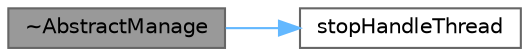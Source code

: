 digraph "~AbstractManage"
{
 // LATEX_PDF_SIZE
  bgcolor="transparent";
  edge [fontname=Helvetica,fontsize=10,labelfontname=Helvetica,labelfontsize=10];
  node [fontname=Helvetica,fontsize=10,shape=box,height=0.2,width=0.4];
  rankdir="LR";
  Node1 [id="Node000001",label="~AbstractManage",height=0.2,width=0.4,color="gray40", fillcolor="grey60", style="filled", fontcolor="black",tooltip="虚析构函数。"];
  Node1 -> Node2 [id="edge1_Node000001_Node000002",color="steelblue1",style="solid",tooltip=" "];
  Node2 [id="Node000002",label="stopHandleThread",height=0.2,width=0.4,color="grey40", fillcolor="white", style="filled",URL="$class_j_q_http_server_1_1_abstract_manage.html#a608d2c9929167b0773373f9addabca0e",tooltip="停止处理线程。"];
}
